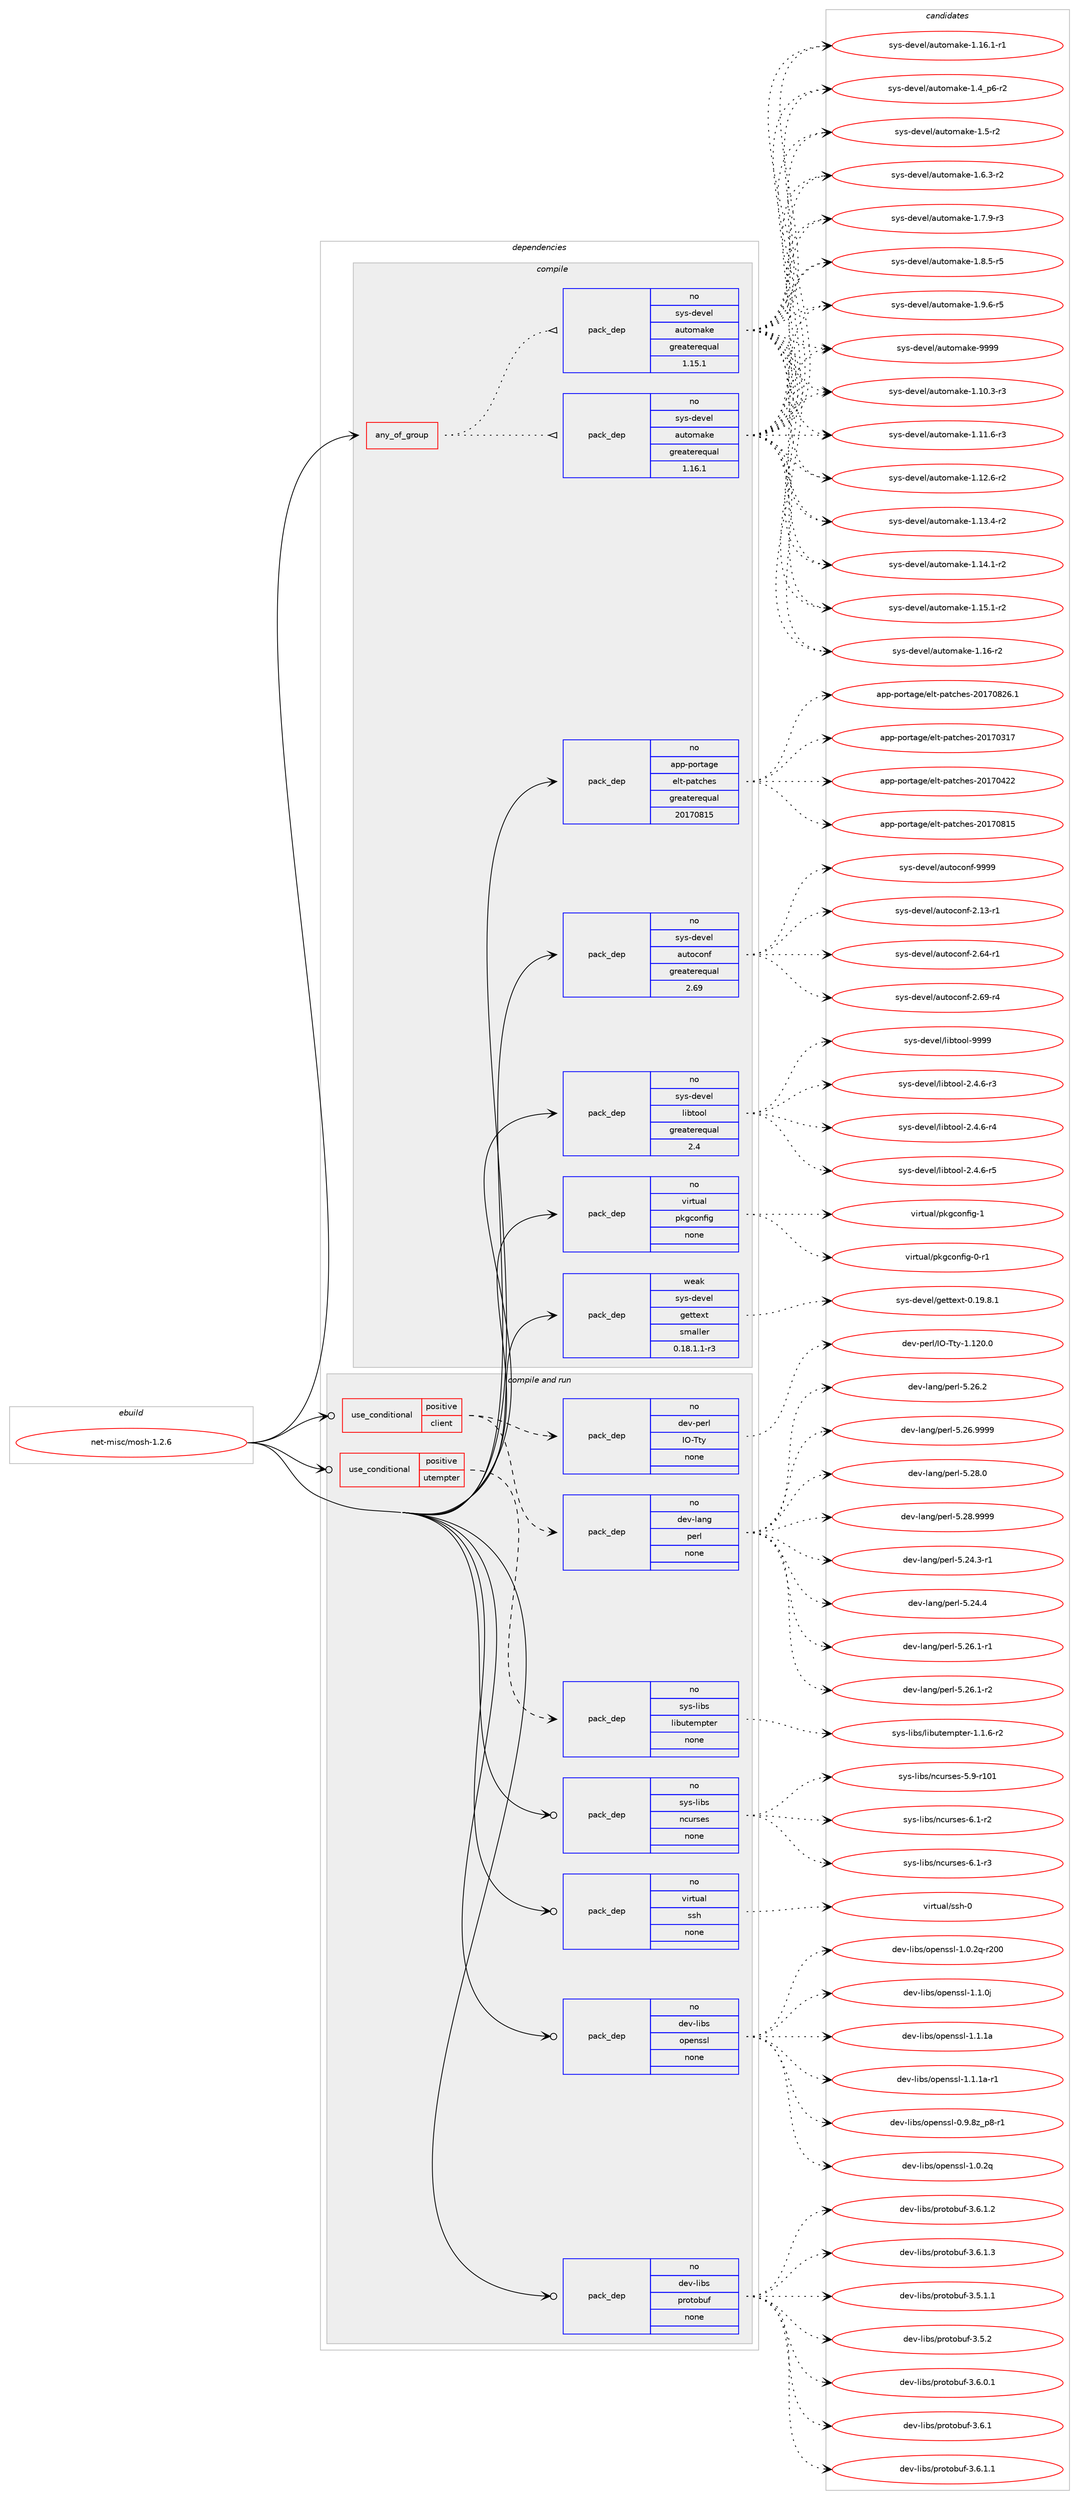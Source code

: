 digraph prolog {

# *************
# Graph options
# *************

newrank=true;
concentrate=true;
compound=true;
graph [rankdir=LR,fontname=Helvetica,fontsize=10,ranksep=1.5];#, ranksep=2.5, nodesep=0.2];
edge  [arrowhead=vee];
node  [fontname=Helvetica,fontsize=10];

# **********
# The ebuild
# **********

subgraph cluster_leftcol {
color=gray;
rank=same;
label=<<i>ebuild</i>>;
id [label="net-misc/mosh-1.2.6", color=red, width=4, href="../net-misc/mosh-1.2.6.svg"];
}

# ****************
# The dependencies
# ****************

subgraph cluster_midcol {
color=gray;
label=<<i>dependencies</i>>;
subgraph cluster_compile {
fillcolor="#eeeeee";
style=filled;
label=<<i>compile</i>>;
subgraph any80 {
dependency2399 [label=<<TABLE BORDER="0" CELLBORDER="1" CELLSPACING="0" CELLPADDING="4"><TR><TD CELLPADDING="10">any_of_group</TD></TR></TABLE>>, shape=none, color=red];subgraph pack2018 {
dependency2400 [label=<<TABLE BORDER="0" CELLBORDER="1" CELLSPACING="0" CELLPADDING="4" WIDTH="220"><TR><TD ROWSPAN="6" CELLPADDING="30">pack_dep</TD></TR><TR><TD WIDTH="110">no</TD></TR><TR><TD>sys-devel</TD></TR><TR><TD>automake</TD></TR><TR><TD>greaterequal</TD></TR><TR><TD>1.16.1</TD></TR></TABLE>>, shape=none, color=blue];
}
dependency2399:e -> dependency2400:w [weight=20,style="dotted",arrowhead="oinv"];
subgraph pack2019 {
dependency2401 [label=<<TABLE BORDER="0" CELLBORDER="1" CELLSPACING="0" CELLPADDING="4" WIDTH="220"><TR><TD ROWSPAN="6" CELLPADDING="30">pack_dep</TD></TR><TR><TD WIDTH="110">no</TD></TR><TR><TD>sys-devel</TD></TR><TR><TD>automake</TD></TR><TR><TD>greaterequal</TD></TR><TR><TD>1.15.1</TD></TR></TABLE>>, shape=none, color=blue];
}
dependency2399:e -> dependency2401:w [weight=20,style="dotted",arrowhead="oinv"];
}
id:e -> dependency2399:w [weight=20,style="solid",arrowhead="vee"];
subgraph pack2020 {
dependency2402 [label=<<TABLE BORDER="0" CELLBORDER="1" CELLSPACING="0" CELLPADDING="4" WIDTH="220"><TR><TD ROWSPAN="6" CELLPADDING="30">pack_dep</TD></TR><TR><TD WIDTH="110">no</TD></TR><TR><TD>app-portage</TD></TR><TR><TD>elt-patches</TD></TR><TR><TD>greaterequal</TD></TR><TR><TD>20170815</TD></TR></TABLE>>, shape=none, color=blue];
}
id:e -> dependency2402:w [weight=20,style="solid",arrowhead="vee"];
subgraph pack2021 {
dependency2403 [label=<<TABLE BORDER="0" CELLBORDER="1" CELLSPACING="0" CELLPADDING="4" WIDTH="220"><TR><TD ROWSPAN="6" CELLPADDING="30">pack_dep</TD></TR><TR><TD WIDTH="110">no</TD></TR><TR><TD>sys-devel</TD></TR><TR><TD>autoconf</TD></TR><TR><TD>greaterequal</TD></TR><TR><TD>2.69</TD></TR></TABLE>>, shape=none, color=blue];
}
id:e -> dependency2403:w [weight=20,style="solid",arrowhead="vee"];
subgraph pack2022 {
dependency2404 [label=<<TABLE BORDER="0" CELLBORDER="1" CELLSPACING="0" CELLPADDING="4" WIDTH="220"><TR><TD ROWSPAN="6" CELLPADDING="30">pack_dep</TD></TR><TR><TD WIDTH="110">no</TD></TR><TR><TD>sys-devel</TD></TR><TR><TD>libtool</TD></TR><TR><TD>greaterequal</TD></TR><TR><TD>2.4</TD></TR></TABLE>>, shape=none, color=blue];
}
id:e -> dependency2404:w [weight=20,style="solid",arrowhead="vee"];
subgraph pack2023 {
dependency2405 [label=<<TABLE BORDER="0" CELLBORDER="1" CELLSPACING="0" CELLPADDING="4" WIDTH="220"><TR><TD ROWSPAN="6" CELLPADDING="30">pack_dep</TD></TR><TR><TD WIDTH="110">no</TD></TR><TR><TD>virtual</TD></TR><TR><TD>pkgconfig</TD></TR><TR><TD>none</TD></TR><TR><TD></TD></TR></TABLE>>, shape=none, color=blue];
}
id:e -> dependency2405:w [weight=20,style="solid",arrowhead="vee"];
subgraph pack2024 {
dependency2406 [label=<<TABLE BORDER="0" CELLBORDER="1" CELLSPACING="0" CELLPADDING="4" WIDTH="220"><TR><TD ROWSPAN="6" CELLPADDING="30">pack_dep</TD></TR><TR><TD WIDTH="110">weak</TD></TR><TR><TD>sys-devel</TD></TR><TR><TD>gettext</TD></TR><TR><TD>smaller</TD></TR><TR><TD>0.18.1.1-r3</TD></TR></TABLE>>, shape=none, color=blue];
}
id:e -> dependency2406:w [weight=20,style="solid",arrowhead="vee"];
}
subgraph cluster_compileandrun {
fillcolor="#eeeeee";
style=filled;
label=<<i>compile and run</i>>;
subgraph cond300 {
dependency2407 [label=<<TABLE BORDER="0" CELLBORDER="1" CELLSPACING="0" CELLPADDING="4"><TR><TD ROWSPAN="3" CELLPADDING="10">use_conditional</TD></TR><TR><TD>positive</TD></TR><TR><TD>client</TD></TR></TABLE>>, shape=none, color=red];
subgraph pack2025 {
dependency2408 [label=<<TABLE BORDER="0" CELLBORDER="1" CELLSPACING="0" CELLPADDING="4" WIDTH="220"><TR><TD ROWSPAN="6" CELLPADDING="30">pack_dep</TD></TR><TR><TD WIDTH="110">no</TD></TR><TR><TD>dev-lang</TD></TR><TR><TD>perl</TD></TR><TR><TD>none</TD></TR><TR><TD></TD></TR></TABLE>>, shape=none, color=blue];
}
dependency2407:e -> dependency2408:w [weight=20,style="dashed",arrowhead="vee"];
subgraph pack2026 {
dependency2409 [label=<<TABLE BORDER="0" CELLBORDER="1" CELLSPACING="0" CELLPADDING="4" WIDTH="220"><TR><TD ROWSPAN="6" CELLPADDING="30">pack_dep</TD></TR><TR><TD WIDTH="110">no</TD></TR><TR><TD>dev-perl</TD></TR><TR><TD>IO-Tty</TD></TR><TR><TD>none</TD></TR><TR><TD></TD></TR></TABLE>>, shape=none, color=blue];
}
dependency2407:e -> dependency2409:w [weight=20,style="dashed",arrowhead="vee"];
}
id:e -> dependency2407:w [weight=20,style="solid",arrowhead="odotvee"];
subgraph cond301 {
dependency2410 [label=<<TABLE BORDER="0" CELLBORDER="1" CELLSPACING="0" CELLPADDING="4"><TR><TD ROWSPAN="3" CELLPADDING="10">use_conditional</TD></TR><TR><TD>positive</TD></TR><TR><TD>utempter</TD></TR></TABLE>>, shape=none, color=red];
subgraph pack2027 {
dependency2411 [label=<<TABLE BORDER="0" CELLBORDER="1" CELLSPACING="0" CELLPADDING="4" WIDTH="220"><TR><TD ROWSPAN="6" CELLPADDING="30">pack_dep</TD></TR><TR><TD WIDTH="110">no</TD></TR><TR><TD>sys-libs</TD></TR><TR><TD>libutempter</TD></TR><TR><TD>none</TD></TR><TR><TD></TD></TR></TABLE>>, shape=none, color=blue];
}
dependency2410:e -> dependency2411:w [weight=20,style="dashed",arrowhead="vee"];
}
id:e -> dependency2410:w [weight=20,style="solid",arrowhead="odotvee"];
subgraph pack2028 {
dependency2412 [label=<<TABLE BORDER="0" CELLBORDER="1" CELLSPACING="0" CELLPADDING="4" WIDTH="220"><TR><TD ROWSPAN="6" CELLPADDING="30">pack_dep</TD></TR><TR><TD WIDTH="110">no</TD></TR><TR><TD>dev-libs</TD></TR><TR><TD>openssl</TD></TR><TR><TD>none</TD></TR><TR><TD></TD></TR></TABLE>>, shape=none, color=blue];
}
id:e -> dependency2412:w [weight=20,style="solid",arrowhead="odotvee"];
subgraph pack2029 {
dependency2413 [label=<<TABLE BORDER="0" CELLBORDER="1" CELLSPACING="0" CELLPADDING="4" WIDTH="220"><TR><TD ROWSPAN="6" CELLPADDING="30">pack_dep</TD></TR><TR><TD WIDTH="110">no</TD></TR><TR><TD>dev-libs</TD></TR><TR><TD>protobuf</TD></TR><TR><TD>none</TD></TR><TR><TD></TD></TR></TABLE>>, shape=none, color=blue];
}
id:e -> dependency2413:w [weight=20,style="solid",arrowhead="odotvee"];
subgraph pack2030 {
dependency2414 [label=<<TABLE BORDER="0" CELLBORDER="1" CELLSPACING="0" CELLPADDING="4" WIDTH="220"><TR><TD ROWSPAN="6" CELLPADDING="30">pack_dep</TD></TR><TR><TD WIDTH="110">no</TD></TR><TR><TD>sys-libs</TD></TR><TR><TD>ncurses</TD></TR><TR><TD>none</TD></TR><TR><TD></TD></TR></TABLE>>, shape=none, color=blue];
}
id:e -> dependency2414:w [weight=20,style="solid",arrowhead="odotvee"];
subgraph pack2031 {
dependency2415 [label=<<TABLE BORDER="0" CELLBORDER="1" CELLSPACING="0" CELLPADDING="4" WIDTH="220"><TR><TD ROWSPAN="6" CELLPADDING="30">pack_dep</TD></TR><TR><TD WIDTH="110">no</TD></TR><TR><TD>virtual</TD></TR><TR><TD>ssh</TD></TR><TR><TD>none</TD></TR><TR><TD></TD></TR></TABLE>>, shape=none, color=blue];
}
id:e -> dependency2415:w [weight=20,style="solid",arrowhead="odotvee"];
}
subgraph cluster_run {
fillcolor="#eeeeee";
style=filled;
label=<<i>run</i>>;
}
}

# **************
# The candidates
# **************

subgraph cluster_choices {
rank=same;
color=gray;
label=<<i>candidates</i>>;

subgraph choice2018 {
color=black;
nodesep=1;
choice11512111545100101118101108479711711611110997107101454946494846514511451 [label="sys-devel/automake-1.10.3-r3", color=red, width=4,href="../sys-devel/automake-1.10.3-r3.svg"];
choice11512111545100101118101108479711711611110997107101454946494946544511451 [label="sys-devel/automake-1.11.6-r3", color=red, width=4,href="../sys-devel/automake-1.11.6-r3.svg"];
choice11512111545100101118101108479711711611110997107101454946495046544511450 [label="sys-devel/automake-1.12.6-r2", color=red, width=4,href="../sys-devel/automake-1.12.6-r2.svg"];
choice11512111545100101118101108479711711611110997107101454946495146524511450 [label="sys-devel/automake-1.13.4-r2", color=red, width=4,href="../sys-devel/automake-1.13.4-r2.svg"];
choice11512111545100101118101108479711711611110997107101454946495246494511450 [label="sys-devel/automake-1.14.1-r2", color=red, width=4,href="../sys-devel/automake-1.14.1-r2.svg"];
choice11512111545100101118101108479711711611110997107101454946495346494511450 [label="sys-devel/automake-1.15.1-r2", color=red, width=4,href="../sys-devel/automake-1.15.1-r2.svg"];
choice1151211154510010111810110847971171161111099710710145494649544511450 [label="sys-devel/automake-1.16-r2", color=red, width=4,href="../sys-devel/automake-1.16-r2.svg"];
choice11512111545100101118101108479711711611110997107101454946495446494511449 [label="sys-devel/automake-1.16.1-r1", color=red, width=4,href="../sys-devel/automake-1.16.1-r1.svg"];
choice115121115451001011181011084797117116111109971071014549465295112544511450 [label="sys-devel/automake-1.4_p6-r2", color=red, width=4,href="../sys-devel/automake-1.4_p6-r2.svg"];
choice11512111545100101118101108479711711611110997107101454946534511450 [label="sys-devel/automake-1.5-r2", color=red, width=4,href="../sys-devel/automake-1.5-r2.svg"];
choice115121115451001011181011084797117116111109971071014549465446514511450 [label="sys-devel/automake-1.6.3-r2", color=red, width=4,href="../sys-devel/automake-1.6.3-r2.svg"];
choice115121115451001011181011084797117116111109971071014549465546574511451 [label="sys-devel/automake-1.7.9-r3", color=red, width=4,href="../sys-devel/automake-1.7.9-r3.svg"];
choice115121115451001011181011084797117116111109971071014549465646534511453 [label="sys-devel/automake-1.8.5-r5", color=red, width=4,href="../sys-devel/automake-1.8.5-r5.svg"];
choice115121115451001011181011084797117116111109971071014549465746544511453 [label="sys-devel/automake-1.9.6-r5", color=red, width=4,href="../sys-devel/automake-1.9.6-r5.svg"];
choice115121115451001011181011084797117116111109971071014557575757 [label="sys-devel/automake-9999", color=red, width=4,href="../sys-devel/automake-9999.svg"];
dependency2400:e -> choice11512111545100101118101108479711711611110997107101454946494846514511451:w [style=dotted,weight="100"];
dependency2400:e -> choice11512111545100101118101108479711711611110997107101454946494946544511451:w [style=dotted,weight="100"];
dependency2400:e -> choice11512111545100101118101108479711711611110997107101454946495046544511450:w [style=dotted,weight="100"];
dependency2400:e -> choice11512111545100101118101108479711711611110997107101454946495146524511450:w [style=dotted,weight="100"];
dependency2400:e -> choice11512111545100101118101108479711711611110997107101454946495246494511450:w [style=dotted,weight="100"];
dependency2400:e -> choice11512111545100101118101108479711711611110997107101454946495346494511450:w [style=dotted,weight="100"];
dependency2400:e -> choice1151211154510010111810110847971171161111099710710145494649544511450:w [style=dotted,weight="100"];
dependency2400:e -> choice11512111545100101118101108479711711611110997107101454946495446494511449:w [style=dotted,weight="100"];
dependency2400:e -> choice115121115451001011181011084797117116111109971071014549465295112544511450:w [style=dotted,weight="100"];
dependency2400:e -> choice11512111545100101118101108479711711611110997107101454946534511450:w [style=dotted,weight="100"];
dependency2400:e -> choice115121115451001011181011084797117116111109971071014549465446514511450:w [style=dotted,weight="100"];
dependency2400:e -> choice115121115451001011181011084797117116111109971071014549465546574511451:w [style=dotted,weight="100"];
dependency2400:e -> choice115121115451001011181011084797117116111109971071014549465646534511453:w [style=dotted,weight="100"];
dependency2400:e -> choice115121115451001011181011084797117116111109971071014549465746544511453:w [style=dotted,weight="100"];
dependency2400:e -> choice115121115451001011181011084797117116111109971071014557575757:w [style=dotted,weight="100"];
}
subgraph choice2019 {
color=black;
nodesep=1;
choice11512111545100101118101108479711711611110997107101454946494846514511451 [label="sys-devel/automake-1.10.3-r3", color=red, width=4,href="../sys-devel/automake-1.10.3-r3.svg"];
choice11512111545100101118101108479711711611110997107101454946494946544511451 [label="sys-devel/automake-1.11.6-r3", color=red, width=4,href="../sys-devel/automake-1.11.6-r3.svg"];
choice11512111545100101118101108479711711611110997107101454946495046544511450 [label="sys-devel/automake-1.12.6-r2", color=red, width=4,href="../sys-devel/automake-1.12.6-r2.svg"];
choice11512111545100101118101108479711711611110997107101454946495146524511450 [label="sys-devel/automake-1.13.4-r2", color=red, width=4,href="../sys-devel/automake-1.13.4-r2.svg"];
choice11512111545100101118101108479711711611110997107101454946495246494511450 [label="sys-devel/automake-1.14.1-r2", color=red, width=4,href="../sys-devel/automake-1.14.1-r2.svg"];
choice11512111545100101118101108479711711611110997107101454946495346494511450 [label="sys-devel/automake-1.15.1-r2", color=red, width=4,href="../sys-devel/automake-1.15.1-r2.svg"];
choice1151211154510010111810110847971171161111099710710145494649544511450 [label="sys-devel/automake-1.16-r2", color=red, width=4,href="../sys-devel/automake-1.16-r2.svg"];
choice11512111545100101118101108479711711611110997107101454946495446494511449 [label="sys-devel/automake-1.16.1-r1", color=red, width=4,href="../sys-devel/automake-1.16.1-r1.svg"];
choice115121115451001011181011084797117116111109971071014549465295112544511450 [label="sys-devel/automake-1.4_p6-r2", color=red, width=4,href="../sys-devel/automake-1.4_p6-r2.svg"];
choice11512111545100101118101108479711711611110997107101454946534511450 [label="sys-devel/automake-1.5-r2", color=red, width=4,href="../sys-devel/automake-1.5-r2.svg"];
choice115121115451001011181011084797117116111109971071014549465446514511450 [label="sys-devel/automake-1.6.3-r2", color=red, width=4,href="../sys-devel/automake-1.6.3-r2.svg"];
choice115121115451001011181011084797117116111109971071014549465546574511451 [label="sys-devel/automake-1.7.9-r3", color=red, width=4,href="../sys-devel/automake-1.7.9-r3.svg"];
choice115121115451001011181011084797117116111109971071014549465646534511453 [label="sys-devel/automake-1.8.5-r5", color=red, width=4,href="../sys-devel/automake-1.8.5-r5.svg"];
choice115121115451001011181011084797117116111109971071014549465746544511453 [label="sys-devel/automake-1.9.6-r5", color=red, width=4,href="../sys-devel/automake-1.9.6-r5.svg"];
choice115121115451001011181011084797117116111109971071014557575757 [label="sys-devel/automake-9999", color=red, width=4,href="../sys-devel/automake-9999.svg"];
dependency2401:e -> choice11512111545100101118101108479711711611110997107101454946494846514511451:w [style=dotted,weight="100"];
dependency2401:e -> choice11512111545100101118101108479711711611110997107101454946494946544511451:w [style=dotted,weight="100"];
dependency2401:e -> choice11512111545100101118101108479711711611110997107101454946495046544511450:w [style=dotted,weight="100"];
dependency2401:e -> choice11512111545100101118101108479711711611110997107101454946495146524511450:w [style=dotted,weight="100"];
dependency2401:e -> choice11512111545100101118101108479711711611110997107101454946495246494511450:w [style=dotted,weight="100"];
dependency2401:e -> choice11512111545100101118101108479711711611110997107101454946495346494511450:w [style=dotted,weight="100"];
dependency2401:e -> choice1151211154510010111810110847971171161111099710710145494649544511450:w [style=dotted,weight="100"];
dependency2401:e -> choice11512111545100101118101108479711711611110997107101454946495446494511449:w [style=dotted,weight="100"];
dependency2401:e -> choice115121115451001011181011084797117116111109971071014549465295112544511450:w [style=dotted,weight="100"];
dependency2401:e -> choice11512111545100101118101108479711711611110997107101454946534511450:w [style=dotted,weight="100"];
dependency2401:e -> choice115121115451001011181011084797117116111109971071014549465446514511450:w [style=dotted,weight="100"];
dependency2401:e -> choice115121115451001011181011084797117116111109971071014549465546574511451:w [style=dotted,weight="100"];
dependency2401:e -> choice115121115451001011181011084797117116111109971071014549465646534511453:w [style=dotted,weight="100"];
dependency2401:e -> choice115121115451001011181011084797117116111109971071014549465746544511453:w [style=dotted,weight="100"];
dependency2401:e -> choice115121115451001011181011084797117116111109971071014557575757:w [style=dotted,weight="100"];
}
subgraph choice2020 {
color=black;
nodesep=1;
choice97112112451121111141169710310147101108116451129711699104101115455048495548514955 [label="app-portage/elt-patches-20170317", color=red, width=4,href="../app-portage/elt-patches-20170317.svg"];
choice97112112451121111141169710310147101108116451129711699104101115455048495548525050 [label="app-portage/elt-patches-20170422", color=red, width=4,href="../app-portage/elt-patches-20170422.svg"];
choice97112112451121111141169710310147101108116451129711699104101115455048495548564953 [label="app-portage/elt-patches-20170815", color=red, width=4,href="../app-portage/elt-patches-20170815.svg"];
choice971121124511211111411697103101471011081164511297116991041011154550484955485650544649 [label="app-portage/elt-patches-20170826.1", color=red, width=4,href="../app-portage/elt-patches-20170826.1.svg"];
dependency2402:e -> choice97112112451121111141169710310147101108116451129711699104101115455048495548514955:w [style=dotted,weight="100"];
dependency2402:e -> choice97112112451121111141169710310147101108116451129711699104101115455048495548525050:w [style=dotted,weight="100"];
dependency2402:e -> choice97112112451121111141169710310147101108116451129711699104101115455048495548564953:w [style=dotted,weight="100"];
dependency2402:e -> choice971121124511211111411697103101471011081164511297116991041011154550484955485650544649:w [style=dotted,weight="100"];
}
subgraph choice2021 {
color=black;
nodesep=1;
choice1151211154510010111810110847971171161119911111010245504649514511449 [label="sys-devel/autoconf-2.13-r1", color=red, width=4,href="../sys-devel/autoconf-2.13-r1.svg"];
choice1151211154510010111810110847971171161119911111010245504654524511449 [label="sys-devel/autoconf-2.64-r1", color=red, width=4,href="../sys-devel/autoconf-2.64-r1.svg"];
choice1151211154510010111810110847971171161119911111010245504654574511452 [label="sys-devel/autoconf-2.69-r4", color=red, width=4,href="../sys-devel/autoconf-2.69-r4.svg"];
choice115121115451001011181011084797117116111991111101024557575757 [label="sys-devel/autoconf-9999", color=red, width=4,href="../sys-devel/autoconf-9999.svg"];
dependency2403:e -> choice1151211154510010111810110847971171161119911111010245504649514511449:w [style=dotted,weight="100"];
dependency2403:e -> choice1151211154510010111810110847971171161119911111010245504654524511449:w [style=dotted,weight="100"];
dependency2403:e -> choice1151211154510010111810110847971171161119911111010245504654574511452:w [style=dotted,weight="100"];
dependency2403:e -> choice115121115451001011181011084797117116111991111101024557575757:w [style=dotted,weight="100"];
}
subgraph choice2022 {
color=black;
nodesep=1;
choice1151211154510010111810110847108105981161111111084550465246544511451 [label="sys-devel/libtool-2.4.6-r3", color=red, width=4,href="../sys-devel/libtool-2.4.6-r3.svg"];
choice1151211154510010111810110847108105981161111111084550465246544511452 [label="sys-devel/libtool-2.4.6-r4", color=red, width=4,href="../sys-devel/libtool-2.4.6-r4.svg"];
choice1151211154510010111810110847108105981161111111084550465246544511453 [label="sys-devel/libtool-2.4.6-r5", color=red, width=4,href="../sys-devel/libtool-2.4.6-r5.svg"];
choice1151211154510010111810110847108105981161111111084557575757 [label="sys-devel/libtool-9999", color=red, width=4,href="../sys-devel/libtool-9999.svg"];
dependency2404:e -> choice1151211154510010111810110847108105981161111111084550465246544511451:w [style=dotted,weight="100"];
dependency2404:e -> choice1151211154510010111810110847108105981161111111084550465246544511452:w [style=dotted,weight="100"];
dependency2404:e -> choice1151211154510010111810110847108105981161111111084550465246544511453:w [style=dotted,weight="100"];
dependency2404:e -> choice1151211154510010111810110847108105981161111111084557575757:w [style=dotted,weight="100"];
}
subgraph choice2023 {
color=black;
nodesep=1;
choice11810511411611797108471121071039911111010210510345484511449 [label="virtual/pkgconfig-0-r1", color=red, width=4,href="../virtual/pkgconfig-0-r1.svg"];
choice1181051141161179710847112107103991111101021051034549 [label="virtual/pkgconfig-1", color=red, width=4,href="../virtual/pkgconfig-1.svg"];
dependency2405:e -> choice11810511411611797108471121071039911111010210510345484511449:w [style=dotted,weight="100"];
dependency2405:e -> choice1181051141161179710847112107103991111101021051034549:w [style=dotted,weight="100"];
}
subgraph choice2024 {
color=black;
nodesep=1;
choice1151211154510010111810110847103101116116101120116454846495746564649 [label="sys-devel/gettext-0.19.8.1", color=red, width=4,href="../sys-devel/gettext-0.19.8.1.svg"];
dependency2406:e -> choice1151211154510010111810110847103101116116101120116454846495746564649:w [style=dotted,weight="100"];
}
subgraph choice2025 {
color=black;
nodesep=1;
choice100101118451089711010347112101114108455346505246514511449 [label="dev-lang/perl-5.24.3-r1", color=red, width=4,href="../dev-lang/perl-5.24.3-r1.svg"];
choice10010111845108971101034711210111410845534650524652 [label="dev-lang/perl-5.24.4", color=red, width=4,href="../dev-lang/perl-5.24.4.svg"];
choice100101118451089711010347112101114108455346505446494511449 [label="dev-lang/perl-5.26.1-r1", color=red, width=4,href="../dev-lang/perl-5.26.1-r1.svg"];
choice100101118451089711010347112101114108455346505446494511450 [label="dev-lang/perl-5.26.1-r2", color=red, width=4,href="../dev-lang/perl-5.26.1-r2.svg"];
choice10010111845108971101034711210111410845534650544650 [label="dev-lang/perl-5.26.2", color=red, width=4,href="../dev-lang/perl-5.26.2.svg"];
choice10010111845108971101034711210111410845534650544657575757 [label="dev-lang/perl-5.26.9999", color=red, width=4,href="../dev-lang/perl-5.26.9999.svg"];
choice10010111845108971101034711210111410845534650564648 [label="dev-lang/perl-5.28.0", color=red, width=4,href="../dev-lang/perl-5.28.0.svg"];
choice10010111845108971101034711210111410845534650564657575757 [label="dev-lang/perl-5.28.9999", color=red, width=4,href="../dev-lang/perl-5.28.9999.svg"];
dependency2408:e -> choice100101118451089711010347112101114108455346505246514511449:w [style=dotted,weight="100"];
dependency2408:e -> choice10010111845108971101034711210111410845534650524652:w [style=dotted,weight="100"];
dependency2408:e -> choice100101118451089711010347112101114108455346505446494511449:w [style=dotted,weight="100"];
dependency2408:e -> choice100101118451089711010347112101114108455346505446494511450:w [style=dotted,weight="100"];
dependency2408:e -> choice10010111845108971101034711210111410845534650544650:w [style=dotted,weight="100"];
dependency2408:e -> choice10010111845108971101034711210111410845534650544657575757:w [style=dotted,weight="100"];
dependency2408:e -> choice10010111845108971101034711210111410845534650564648:w [style=dotted,weight="100"];
dependency2408:e -> choice10010111845108971101034711210111410845534650564657575757:w [style=dotted,weight="100"];
}
subgraph choice2026 {
color=black;
nodesep=1;
choice1001011184511210111410847737945841161214549464950484648 [label="dev-perl/IO-Tty-1.120.0", color=red, width=4,href="../dev-perl/IO-Tty-1.120.0.svg"];
dependency2409:e -> choice1001011184511210111410847737945841161214549464950484648:w [style=dotted,weight="100"];
}
subgraph choice2027 {
color=black;
nodesep=1;
choice115121115451081059811547108105981171161011091121161011144549464946544511450 [label="sys-libs/libutempter-1.1.6-r2", color=red, width=4,href="../sys-libs/libutempter-1.1.6-r2.svg"];
dependency2411:e -> choice115121115451081059811547108105981171161011091121161011144549464946544511450:w [style=dotted,weight="100"];
}
subgraph choice2028 {
color=black;
nodesep=1;
choice10010111845108105981154711111210111011511510845484657465612295112564511449 [label="dev-libs/openssl-0.9.8z_p8-r1", color=red, width=4,href="../dev-libs/openssl-0.9.8z_p8-r1.svg"];
choice100101118451081059811547111112101110115115108454946484650113 [label="dev-libs/openssl-1.0.2q", color=red, width=4,href="../dev-libs/openssl-1.0.2q.svg"];
choice10010111845108105981154711111210111011511510845494648465011345114504848 [label="dev-libs/openssl-1.0.2q-r200", color=red, width=4,href="../dev-libs/openssl-1.0.2q-r200.svg"];
choice100101118451081059811547111112101110115115108454946494648106 [label="dev-libs/openssl-1.1.0j", color=red, width=4,href="../dev-libs/openssl-1.1.0j.svg"];
choice10010111845108105981154711111210111011511510845494649464997 [label="dev-libs/openssl-1.1.1a", color=red, width=4,href="../dev-libs/openssl-1.1.1a.svg"];
choice100101118451081059811547111112101110115115108454946494649974511449 [label="dev-libs/openssl-1.1.1a-r1", color=red, width=4,href="../dev-libs/openssl-1.1.1a-r1.svg"];
dependency2412:e -> choice10010111845108105981154711111210111011511510845484657465612295112564511449:w [style=dotted,weight="100"];
dependency2412:e -> choice100101118451081059811547111112101110115115108454946484650113:w [style=dotted,weight="100"];
dependency2412:e -> choice10010111845108105981154711111210111011511510845494648465011345114504848:w [style=dotted,weight="100"];
dependency2412:e -> choice100101118451081059811547111112101110115115108454946494648106:w [style=dotted,weight="100"];
dependency2412:e -> choice10010111845108105981154711111210111011511510845494649464997:w [style=dotted,weight="100"];
dependency2412:e -> choice100101118451081059811547111112101110115115108454946494649974511449:w [style=dotted,weight="100"];
}
subgraph choice2029 {
color=black;
nodesep=1;
choice100101118451081059811547112114111116111981171024551465346494649 [label="dev-libs/protobuf-3.5.1.1", color=red, width=4,href="../dev-libs/protobuf-3.5.1.1.svg"];
choice10010111845108105981154711211411111611198117102455146534650 [label="dev-libs/protobuf-3.5.2", color=red, width=4,href="../dev-libs/protobuf-3.5.2.svg"];
choice100101118451081059811547112114111116111981171024551465446484649 [label="dev-libs/protobuf-3.6.0.1", color=red, width=4,href="../dev-libs/protobuf-3.6.0.1.svg"];
choice10010111845108105981154711211411111611198117102455146544649 [label="dev-libs/protobuf-3.6.1", color=red, width=4,href="../dev-libs/protobuf-3.6.1.svg"];
choice100101118451081059811547112114111116111981171024551465446494649 [label="dev-libs/protobuf-3.6.1.1", color=red, width=4,href="../dev-libs/protobuf-3.6.1.1.svg"];
choice100101118451081059811547112114111116111981171024551465446494650 [label="dev-libs/protobuf-3.6.1.2", color=red, width=4,href="../dev-libs/protobuf-3.6.1.2.svg"];
choice100101118451081059811547112114111116111981171024551465446494651 [label="dev-libs/protobuf-3.6.1.3", color=red, width=4,href="../dev-libs/protobuf-3.6.1.3.svg"];
dependency2413:e -> choice100101118451081059811547112114111116111981171024551465346494649:w [style=dotted,weight="100"];
dependency2413:e -> choice10010111845108105981154711211411111611198117102455146534650:w [style=dotted,weight="100"];
dependency2413:e -> choice100101118451081059811547112114111116111981171024551465446484649:w [style=dotted,weight="100"];
dependency2413:e -> choice10010111845108105981154711211411111611198117102455146544649:w [style=dotted,weight="100"];
dependency2413:e -> choice100101118451081059811547112114111116111981171024551465446494649:w [style=dotted,weight="100"];
dependency2413:e -> choice100101118451081059811547112114111116111981171024551465446494650:w [style=dotted,weight="100"];
dependency2413:e -> choice100101118451081059811547112114111116111981171024551465446494651:w [style=dotted,weight="100"];
}
subgraph choice2030 {
color=black;
nodesep=1;
choice115121115451081059811547110991171141151011154553465745114494849 [label="sys-libs/ncurses-5.9-r101", color=red, width=4,href="../sys-libs/ncurses-5.9-r101.svg"];
choice11512111545108105981154711099117114115101115455446494511450 [label="sys-libs/ncurses-6.1-r2", color=red, width=4,href="../sys-libs/ncurses-6.1-r2.svg"];
choice11512111545108105981154711099117114115101115455446494511451 [label="sys-libs/ncurses-6.1-r3", color=red, width=4,href="../sys-libs/ncurses-6.1-r3.svg"];
dependency2414:e -> choice115121115451081059811547110991171141151011154553465745114494849:w [style=dotted,weight="100"];
dependency2414:e -> choice11512111545108105981154711099117114115101115455446494511450:w [style=dotted,weight="100"];
dependency2414:e -> choice11512111545108105981154711099117114115101115455446494511451:w [style=dotted,weight="100"];
}
subgraph choice2031 {
color=black;
nodesep=1;
choice11810511411611797108471151151044548 [label="virtual/ssh-0", color=red, width=4,href="../virtual/ssh-0.svg"];
dependency2415:e -> choice11810511411611797108471151151044548:w [style=dotted,weight="100"];
}
}

}

